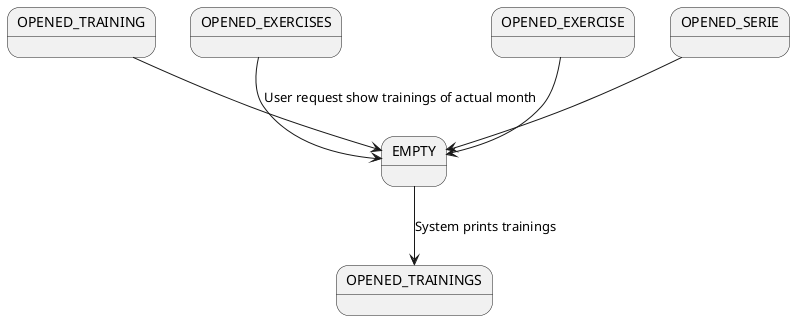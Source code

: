 @startuml

state OPENED_TRAININGS
state OPENED_TRAINING
state OPENED_EXERCISES
state OPENED_EXERCISE
state OPENED_SERIE

OPENED_TRAINING --> EMPTY
OPENED_EXERCISES --> EMPTY : User request show trainings of actual month
OPENED_EXERCISE --> EMPTY
OPENED_SERIE --> EMPTY

EMPTY --> OPENED_TRAININGS : System prints trainings

@enduml